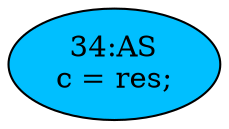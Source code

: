 strict digraph "" {
	node [label="\N"];
	"34:AS"	 [ast="<pyverilog.vparser.ast.Assign object at 0x7ff69ff977d0>",
		def_var="['c']",
		fillcolor=deepskyblue,
		label="34:AS
c = res;",
		statements="[]",
		style=filled,
		typ=Assign,
		use_var="['res']"];
}
